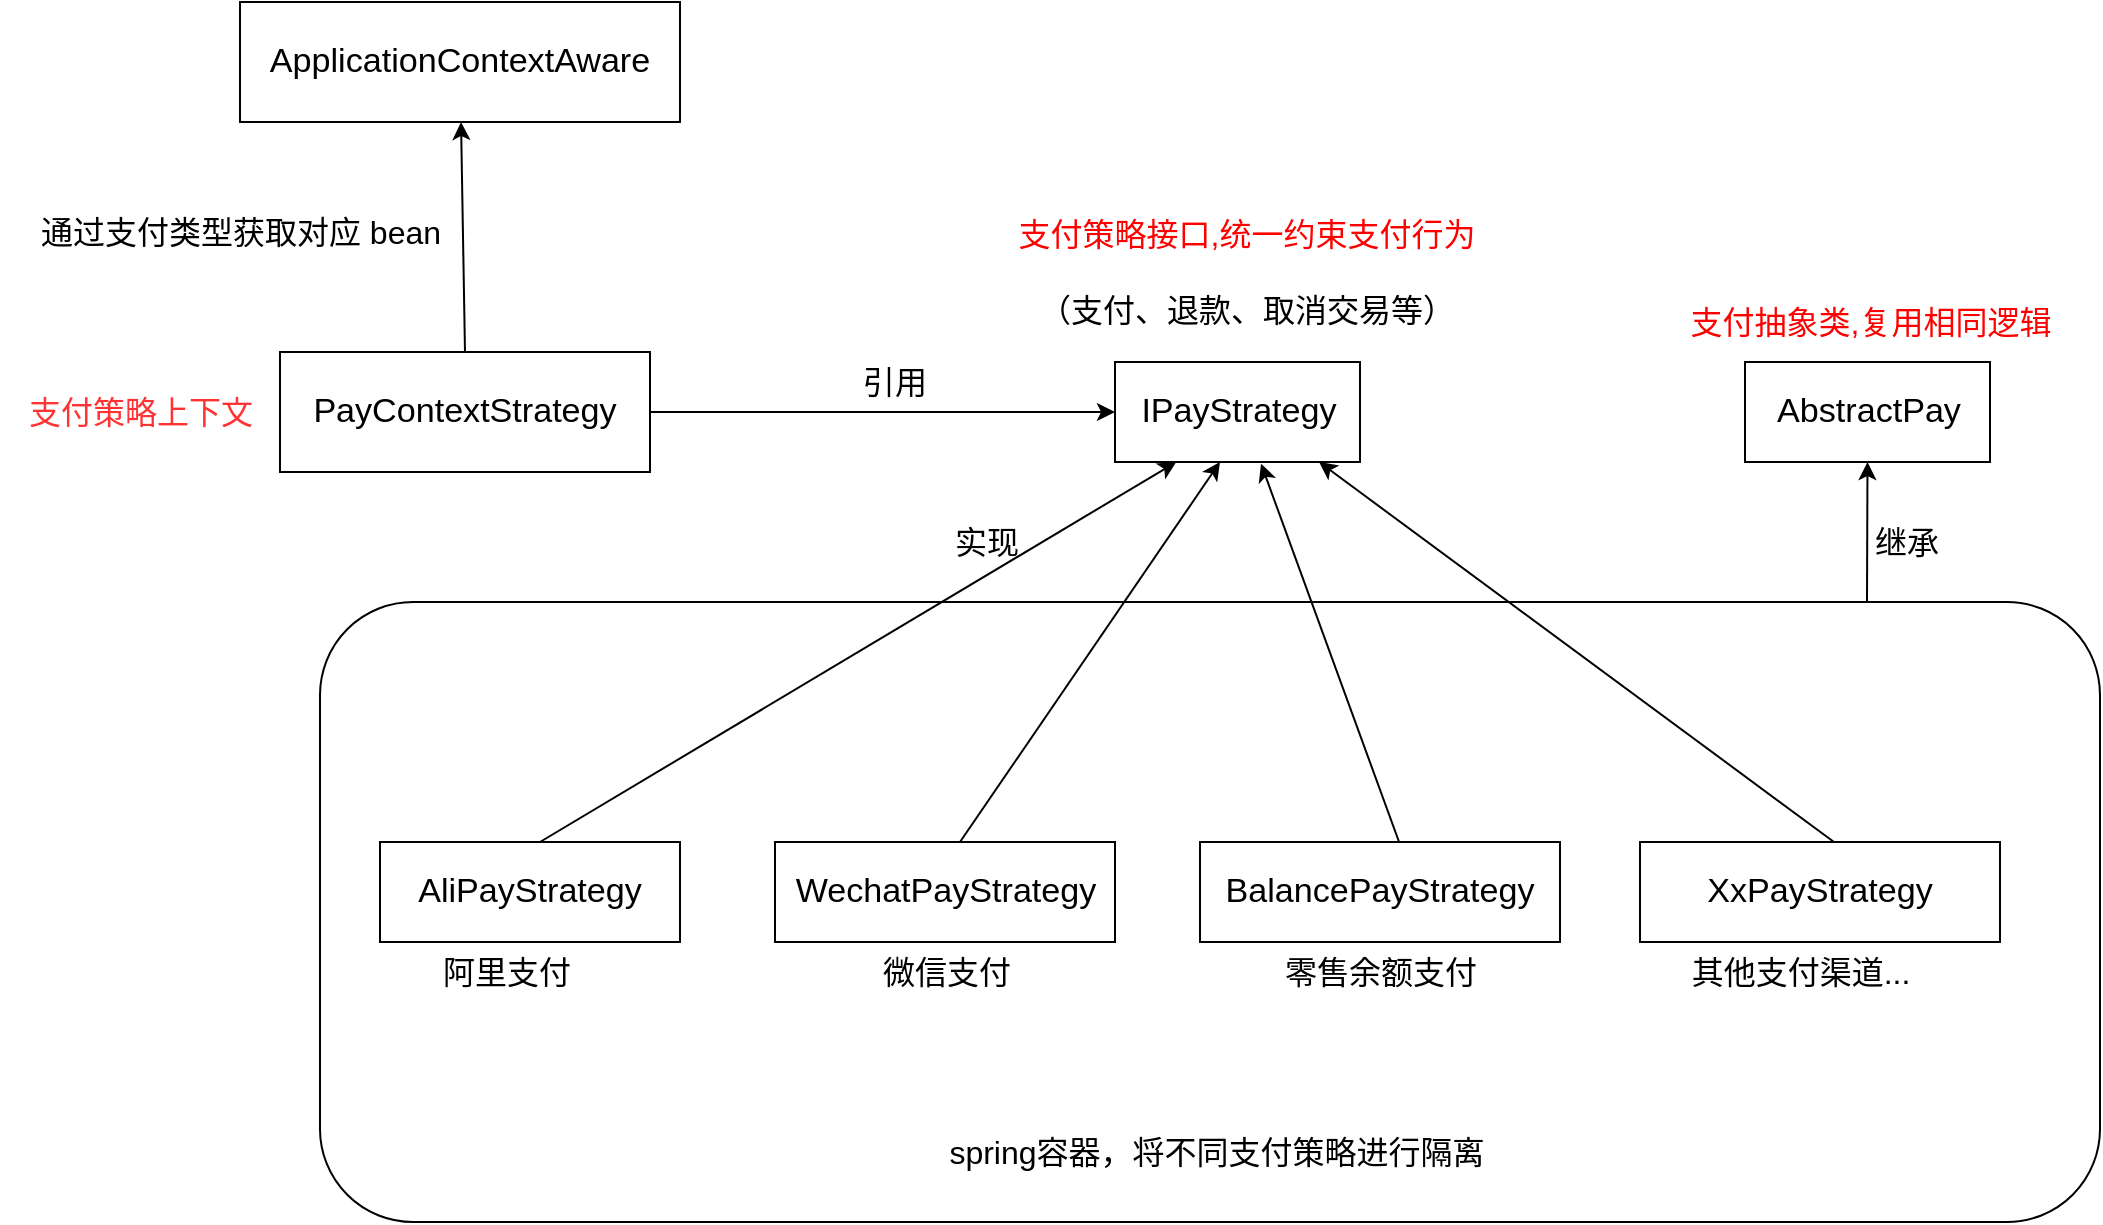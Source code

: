 <mxfile version="20.2.4" type="github">
  <diagram id="qqeqPYrbuE9Tu168sIRq" name="Page-1">
    <mxGraphModel dx="1422" dy="762" grid="1" gridSize="10" guides="1" tooltips="1" connect="1" arrows="1" fold="1" page="1" pageScale="1" pageWidth="827" pageHeight="1169" math="0" shadow="0">
      <root>
        <mxCell id="0" />
        <mxCell id="1" parent="0" />
        <mxCell id="kHqTodANnrio1zZ4OTn2-36" style="edgeStyle=orthogonalEdgeStyle;rounded=0;orthogonalLoop=1;jettySize=auto;html=1;entryX=0;entryY=0.5;entryDx=0;entryDy=0;fontFamily=Helvetica;fontColor=#000000;" parent="1" source="kHqTodANnrio1zZ4OTn2-1" target="kHqTodANnrio1zZ4OTn2-3" edge="1">
          <mxGeometry relative="1" as="geometry" />
        </mxCell>
        <mxCell id="kHqTodANnrio1zZ4OTn2-1" value="&lt;div style=&quot;background-color: rgb(255, 255, 255); color: rgb(8, 8, 8); font-size: 12.8pt;&quot;&gt;&lt;span style=&quot;color:#000000;&quot;&gt;PayContextStrategy&lt;/span&gt;&lt;/div&gt;" style="rounded=0;whiteSpace=wrap;html=1;fontFamily=Helvetica;fontColor=#000000;" parent="1" vertex="1">
          <mxGeometry x="370" y="425" width="185" height="60" as="geometry" />
        </mxCell>
        <mxCell id="kHqTodANnrio1zZ4OTn2-37" value="&lt;span style=&quot;color: rgba(0, 0, 0, 0); font-family: monospace; font-size: 0px; text-align: start;&quot;&gt;%3CmxGraphModel%3E%3Croot%3E%3CmxCell%20id%3D%220%22%2F%3E%3CmxCell%20id%3D%221%22%20parent%3D%220%22%2F%3E%3CmxCell%20id%3D%222%22%20value%3D%22%E9%9B%B6%E5%94%AE%E4%BD%99%E9%A2%9D%E6%94%AF%E4%BB%98%22%20style%3D%22text%3Bhtml%3D1%3Balign%3Dcenter%3BverticalAlign%3Dmiddle%3Bresizable%3D0%3Bpoints%3D%5B%5D%3Bautosize%3D1%3BstrokeColor%3Dnone%3BfillColor%3Dnone%3BfontSize%3D16%3BfontFamily%3DHelvetica%3BfontColor%3D%23000000%3B%22%20vertex%3D%221%22%20parent%3D%221%22%3E%3CmxGeometry%20x%3D%22860%22%20y%3D%22720%22%20width%3D%22120%22%20height%3D%2230%22%20as%3D%22geometry%22%2F%3E%3C%2FmxCell%3E%3C%2Froot%3E%3C%2FmxGraphModel%3E&lt;/span&gt;" style="rounded=1;whiteSpace=wrap;html=1;fontFamily=Helvetica;fontColor=#000000;" parent="1" vertex="1">
          <mxGeometry x="390" y="550" width="890" height="310" as="geometry" />
        </mxCell>
        <mxCell id="kHqTodANnrio1zZ4OTn2-7" value="&lt;div style=&quot;background-color: rgb(255, 255, 255); font-size: 12.8pt;&quot;&gt;&lt;span style=&quot;&quot;&gt;AliPayStrategy&lt;/span&gt;&lt;/div&gt;" style="rounded=0;whiteSpace=wrap;html=1;fontFamily=Helvetica;fontColor=#000000;" parent="1" vertex="1">
          <mxGeometry x="420" y="670" width="150" height="50" as="geometry" />
        </mxCell>
        <mxCell id="kHqTodANnrio1zZ4OTn2-3" value="&lt;div style=&quot;background-color: rgb(255, 255, 255); color: rgb(8, 8, 8); font-size: 12.8pt;&quot;&gt;&lt;span style=&quot;color:#000000;&quot;&gt;IPayStrategy&lt;/span&gt;&lt;/div&gt;" style="rounded=0;whiteSpace=wrap;html=1;fontFamily=Helvetica;fontColor=#000000;" parent="1" vertex="1">
          <mxGeometry x="787.5" y="430" width="122.5" height="50" as="geometry" />
        </mxCell>
        <mxCell id="kHqTodANnrio1zZ4OTn2-9" value="&lt;div style=&quot;background-color: rgb(255, 255, 255); font-size: 12.8pt;&quot;&gt;&lt;span style=&quot;&quot;&gt;BalancePay&lt;/span&gt;Strategy&lt;/div&gt;" style="rounded=0;whiteSpace=wrap;html=1;fontFamily=Helvetica;fontColor=#000000;" parent="1" vertex="1">
          <mxGeometry x="830" y="670" width="180" height="50" as="geometry" />
        </mxCell>
        <mxCell id="kHqTodANnrio1zZ4OTn2-33" value="" style="endArrow=classic;html=1;rounded=0;startArrow=none;exitX=0.5;exitY=0;exitDx=0;exitDy=0;entryX=0.25;entryY=1;entryDx=0;entryDy=0;fontFamily=Helvetica;fontColor=#000000;" parent="1" target="kHqTodANnrio1zZ4OTn2-3" edge="1">
          <mxGeometry width="50" height="50" relative="1" as="geometry">
            <mxPoint x="500" y="670" as="sourcePoint" />
            <mxPoint x="90" y="570" as="targetPoint" />
          </mxGeometry>
        </mxCell>
        <mxCell id="kHqTodANnrio1zZ4OTn2-34" value="&lt;div style=&quot;background-color: rgb(255, 255, 255); font-size: 12.8pt;&quot;&gt;&lt;span style=&quot;&quot;&gt;WechatPay&lt;/span&gt;Strategy&lt;/div&gt;" style="rounded=0;whiteSpace=wrap;html=1;fontFamily=Helvetica;fontColor=#000000;" parent="1" vertex="1">
          <mxGeometry x="617.5" y="670" width="170" height="50" as="geometry" />
        </mxCell>
        <mxCell id="kHqTodANnrio1zZ4OTn2-35" value="" style="endArrow=classic;html=1;rounded=0;startArrow=none;exitX=0.5;exitY=0;exitDx=0;exitDy=0;fontFamily=Helvetica;fontColor=#000000;" parent="1" edge="1">
          <mxGeometry width="50" height="50" relative="1" as="geometry">
            <mxPoint x="710" y="670" as="sourcePoint" />
            <mxPoint x="840" y="480" as="targetPoint" />
          </mxGeometry>
        </mxCell>
        <mxCell id="kHqTodANnrio1zZ4OTn2-39" value="&lt;div style=&quot;background-color: rgb(255, 255, 255); font-size: 12.8pt;&quot;&gt;&lt;span style=&quot;font-size: 17.067px;&quot;&gt;XxPay&lt;/span&gt;&lt;span style=&quot;font-size: 17.067px;&quot;&gt;Strategy&lt;/span&gt;&lt;br&gt;&lt;/div&gt;" style="rounded=0;whiteSpace=wrap;html=1;fontFamily=Helvetica;fontColor=#000000;" parent="1" vertex="1">
          <mxGeometry x="1050" y="670" width="180" height="50" as="geometry" />
        </mxCell>
        <mxCell id="kHqTodANnrio1zZ4OTn2-41" value="" style="endArrow=classic;html=1;rounded=0;startArrow=none;entryX=0.833;entryY=1;entryDx=0;entryDy=0;exitX=0.5;exitY=0;exitDx=0;exitDy=0;entryPerimeter=0;fontFamily=Helvetica;fontColor=#000000;" parent="1" target="kHqTodANnrio1zZ4OTn2-3" edge="1">
          <mxGeometry width="50" height="50" relative="1" as="geometry">
            <mxPoint x="1147" y="670" as="sourcePoint" />
            <mxPoint x="1077" y="480" as="targetPoint" />
          </mxGeometry>
        </mxCell>
        <mxCell id="kHqTodANnrio1zZ4OTn2-43" value="" style="endArrow=classic;html=1;rounded=0;startArrow=none;entryX=0.596;entryY=1.017;entryDx=0;entryDy=0;exitX=0.5;exitY=0;exitDx=0;exitDy=0;entryPerimeter=0;fontFamily=Helvetica;fontColor=#000000;" parent="1" target="kHqTodANnrio1zZ4OTn2-3" edge="1">
          <mxGeometry width="50" height="50" relative="1" as="geometry">
            <mxPoint x="929.54" y="670" as="sourcePoint" />
            <mxPoint x="670" y="480" as="targetPoint" />
          </mxGeometry>
        </mxCell>
        <mxCell id="kHqTodANnrio1zZ4OTn2-44" value="&lt;div style=&quot;background-color: rgb(255, 255, 255); color: rgb(8, 8, 8); font-size: 12.8pt;&quot;&gt;&lt;div style=&quot;font-size: 12.8pt;&quot;&gt;&lt;span style=&quot;color:#000000;&quot;&gt;ApplicationContextAware&lt;/span&gt;&lt;/div&gt;&lt;/div&gt;" style="rounded=0;whiteSpace=wrap;html=1;fontFamily=Helvetica;fontColor=#000000;" parent="1" vertex="1">
          <mxGeometry x="350" y="250" width="220" height="60" as="geometry" />
        </mxCell>
        <mxCell id="kHqTodANnrio1zZ4OTn2-47" value="" style="endArrow=classic;html=1;rounded=0;fontFamily=Helvetica;fontColor=#000000;exitX=0.5;exitY=0;exitDx=0;exitDy=0;" parent="1" source="kHqTodANnrio1zZ4OTn2-1" target="kHqTodANnrio1zZ4OTn2-44" edge="1">
          <mxGeometry width="50" height="50" relative="1" as="geometry">
            <mxPoint x="710" y="500" as="sourcePoint" />
            <mxPoint x="420" y="380" as="targetPoint" />
          </mxGeometry>
        </mxCell>
        <mxCell id="kHqTodANnrio1zZ4OTn2-49" value="&lt;div style=&quot;background-color: rgb(255, 255, 255); color: rgb(8, 8, 8); font-size: 12.8pt;&quot;&gt;&lt;div style=&quot;text-align: left; font-size: 12.8pt;&quot;&gt;&lt;span style=&quot;color: rgb(0, 0, 0);&quot;&gt;AbstractPay&lt;/span&gt;&lt;/div&gt;&lt;/div&gt;" style="rounded=0;whiteSpace=wrap;html=1;fontFamily=Helvetica;fontColor=#000000;" parent="1" vertex="1">
          <mxGeometry x="1102.5" y="430" width="122.5" height="50" as="geometry" />
        </mxCell>
        <mxCell id="kHqTodANnrio1zZ4OTn2-70" value="" style="endArrow=classic;html=1;rounded=0;fontFamily=Helvetica;fontColor=#000000;entryX=0.5;entryY=1;entryDx=0;entryDy=0;" parent="1" target="kHqTodANnrio1zZ4OTn2-49" edge="1">
          <mxGeometry width="50" height="50" relative="1" as="geometry">
            <mxPoint x="1163.5" y="550" as="sourcePoint" />
            <mxPoint x="1147" y="475" as="targetPoint" />
          </mxGeometry>
        </mxCell>
        <mxCell id="kHqTodANnrio1zZ4OTn2-73" value="支付策略上下文&lt;br style=&quot;font-size: 16px;&quot;&gt;" style="text;html=1;align=center;verticalAlign=middle;resizable=0;points=[];autosize=1;strokeColor=none;fillColor=none;fontFamily=Helvetica;fontColor=#FF3333;fontSize=16;" parent="1" vertex="1">
          <mxGeometry x="230" y="440" width="140" height="30" as="geometry" />
        </mxCell>
        <mxCell id="kHqTodANnrio1zZ4OTn2-74" value="&lt;pre style=&quot;background-color:#ffffff;color:#080808;font-family:&#39;Courier New&#39;,monospace;font-size:12.8pt;&quot;&gt;&lt;br&gt;&lt;/pre&gt;" style="text;html=1;align=center;verticalAlign=middle;resizable=0;points=[];autosize=1;strokeColor=none;fillColor=none;fontSize=16;fontFamily=Helvetica;fontColor=#000000;" parent="1" vertex="1">
          <mxGeometry x="802.5" y="365" width="20" height="70" as="geometry" />
        </mxCell>
        <mxCell id="kHqTodANnrio1zZ4OTn2-75" value="&lt;font color=&quot;#ff0000&quot;&gt;支付抽象类,复用相同逻辑&lt;/font&gt;" style="text;html=1;align=center;verticalAlign=middle;resizable=0;points=[];autosize=1;strokeColor=none;fillColor=none;fontSize=16;fontFamily=Helvetica;fontColor=#000000;" parent="1" vertex="1">
          <mxGeometry x="1065" y="395" width="200" height="30" as="geometry" />
        </mxCell>
        <mxCell id="kHqTodANnrio1zZ4OTn2-76" value="&lt;font color=&quot;#ff0000&quot;&gt;支付策略接口,统一约束支付行为&lt;br&gt;&lt;/font&gt;&lt;br&gt;（支付、退款、取消交易等）" style="text;html=1;align=center;verticalAlign=middle;resizable=0;points=[];autosize=1;strokeColor=none;fillColor=none;fontSize=16;fontFamily=Helvetica;fontColor=#000000;" parent="1" vertex="1">
          <mxGeometry x="727.5" y="350" width="250" height="70" as="geometry" />
        </mxCell>
        <mxCell id="kHqTodANnrio1zZ4OTn2-77" value="spring容器，将不同支付策略进行隔离" style="text;html=1;align=center;verticalAlign=middle;resizable=0;points=[];autosize=1;strokeColor=none;fillColor=none;fontSize=16;fontFamily=Helvetica;fontColor=#000000;" parent="1" vertex="1">
          <mxGeometry x="692.5" y="810" width="290" height="30" as="geometry" />
        </mxCell>
        <mxCell id="kHqTodANnrio1zZ4OTn2-78" value="引用" style="text;html=1;align=center;verticalAlign=middle;resizable=0;points=[];autosize=1;strokeColor=none;fillColor=none;fontSize=16;fontFamily=Helvetica;fontColor=#000000;" parent="1" vertex="1">
          <mxGeometry x="646.5" y="425" width="60" height="30" as="geometry" />
        </mxCell>
        <mxCell id="kHqTodANnrio1zZ4OTn2-79" value="继承" style="text;html=1;align=center;verticalAlign=middle;resizable=0;points=[];autosize=1;strokeColor=none;fillColor=none;fontSize=16;fontFamily=Helvetica;fontColor=#000000;" parent="1" vertex="1">
          <mxGeometry x="1152.5" y="505" width="60" height="30" as="geometry" />
        </mxCell>
        <mxCell id="kHqTodANnrio1zZ4OTn2-80" value="实现" style="text;html=1;align=center;verticalAlign=middle;resizable=0;points=[];autosize=1;strokeColor=none;fillColor=none;fontSize=16;fontFamily=Helvetica;fontColor=#000000;" parent="1" vertex="1">
          <mxGeometry x="692.5" y="505" width="60" height="30" as="geometry" />
        </mxCell>
        <mxCell id="kHqTodANnrio1zZ4OTn2-84" value="阿里支付" style="text;html=1;align=center;verticalAlign=middle;resizable=0;points=[];autosize=1;strokeColor=none;fillColor=none;fontSize=16;fontFamily=Helvetica;fontColor=#000000;" parent="1" vertex="1">
          <mxGeometry x="437.5" y="720" width="90" height="30" as="geometry" />
        </mxCell>
        <mxCell id="kHqTodANnrio1zZ4OTn2-85" value="微信支付" style="text;html=1;align=center;verticalAlign=middle;resizable=0;points=[];autosize=1;strokeColor=none;fillColor=none;fontSize=16;fontFamily=Helvetica;fontColor=#000000;" parent="1" vertex="1">
          <mxGeometry x="657.5" y="720" width="90" height="30" as="geometry" />
        </mxCell>
        <mxCell id="kHqTodANnrio1zZ4OTn2-86" value="零售余额支付" style="text;html=1;align=center;verticalAlign=middle;resizable=0;points=[];autosize=1;strokeColor=none;fillColor=none;fontSize=16;fontFamily=Helvetica;fontColor=#000000;" parent="1" vertex="1">
          <mxGeometry x="860" y="720" width="120" height="30" as="geometry" />
        </mxCell>
        <mxCell id="kHqTodANnrio1zZ4OTn2-91" value="通过支付类型获取对应 bean" style="text;html=1;align=center;verticalAlign=middle;resizable=0;points=[];autosize=1;strokeColor=none;fillColor=none;fontSize=16;fontFamily=Helvetica;fontColor=#000000;" parent="1" vertex="1">
          <mxGeometry x="240" y="350" width="220" height="30" as="geometry" />
        </mxCell>
        <mxCell id="9BFdYiiqelIjF_CZysHb-1" value="其他支付渠道..." style="text;html=1;align=center;verticalAlign=middle;resizable=0;points=[];autosize=1;strokeColor=none;fillColor=none;fontSize=16;fontFamily=Helvetica;fontColor=#000000;" vertex="1" parent="1">
          <mxGeometry x="1065" y="720" width="130" height="30" as="geometry" />
        </mxCell>
      </root>
    </mxGraphModel>
  </diagram>
</mxfile>
